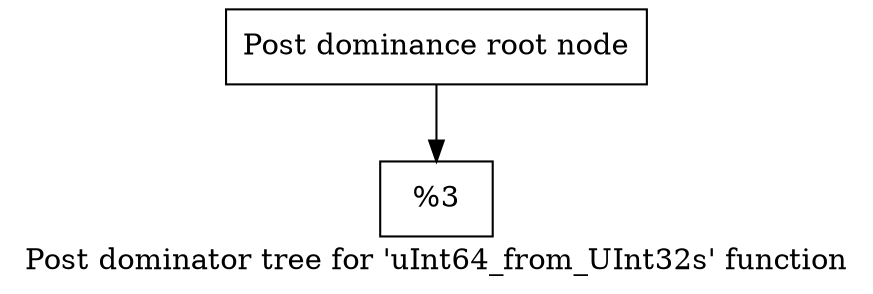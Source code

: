 digraph "Post dominator tree for 'uInt64_from_UInt32s' function" {
	label="Post dominator tree for 'uInt64_from_UInt32s' function";

	Node0xfb5b20 [shape=record,label="{Post dominance root node}"];
	Node0xfb5b20 -> Node0xfb5ac0;
	Node0xfb5ac0 [shape=record,label="{%3}"];
}
